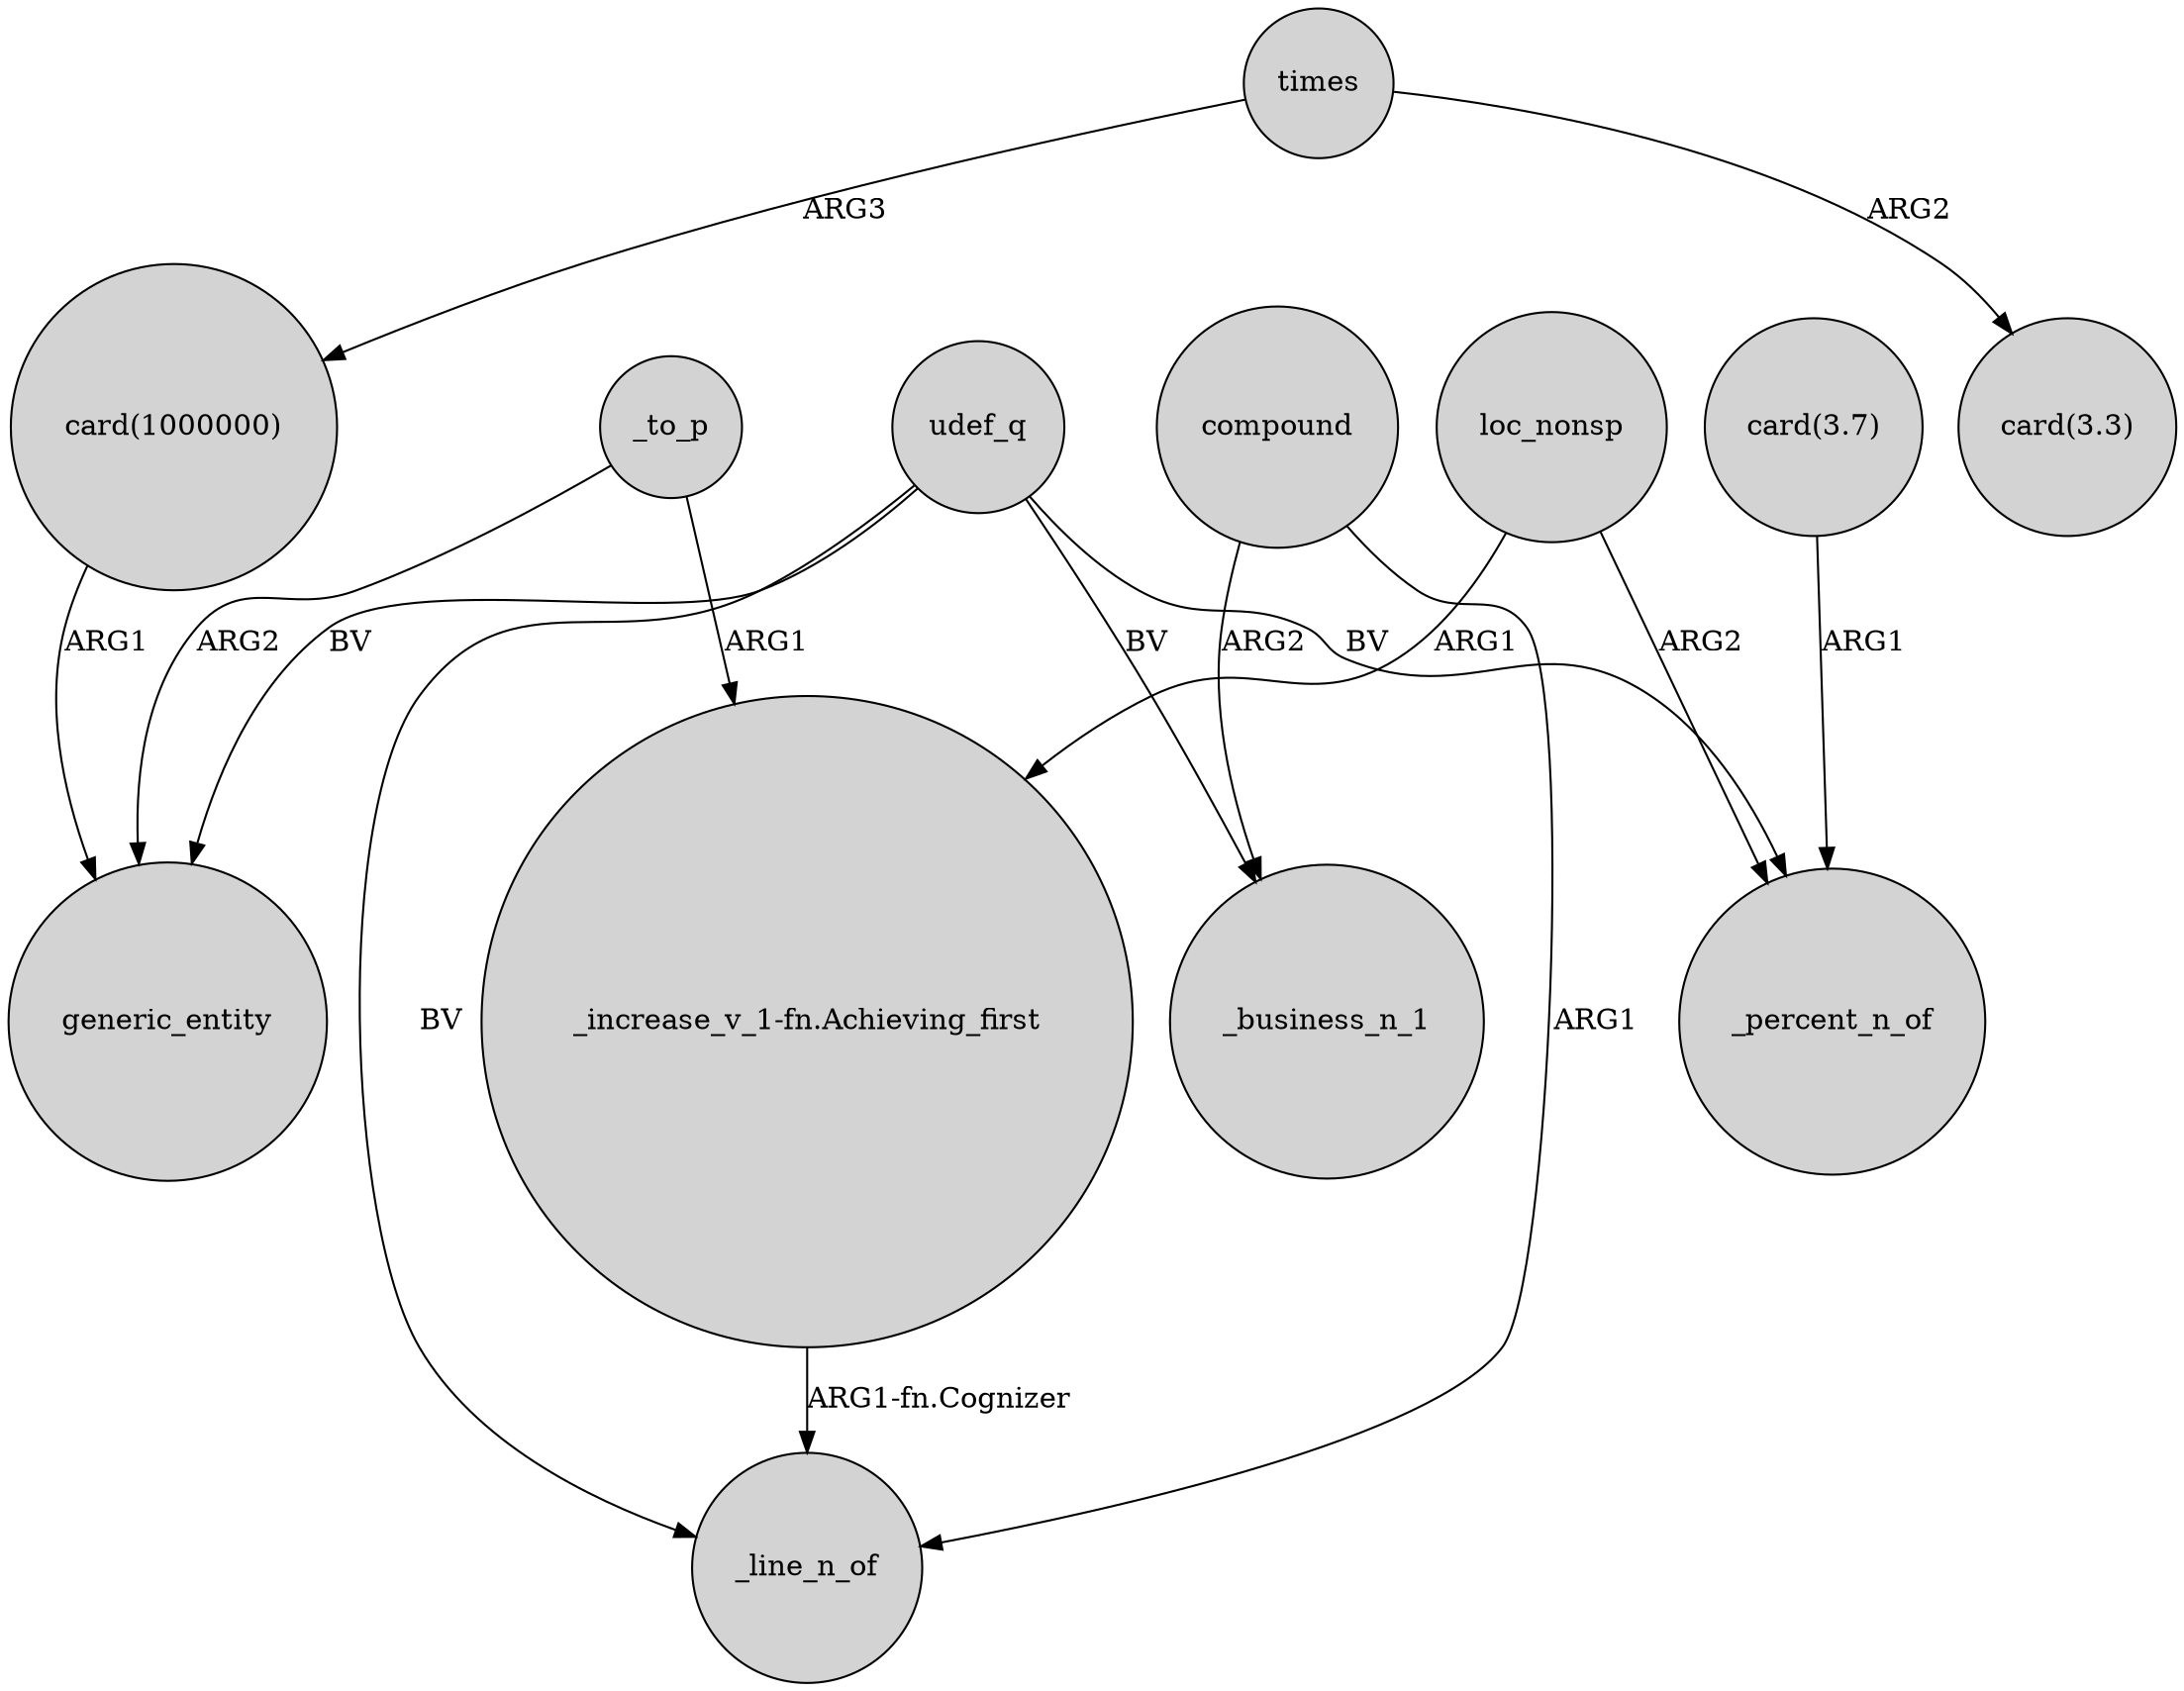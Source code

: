 digraph {
	node [shape=circle style=filled]
	times -> "card(1000000)" [label=ARG3]
	udef_q -> _percent_n_of [label=BV]
	times -> "card(3.3)" [label=ARG2]
	_to_p -> generic_entity [label=ARG2]
	"card(3.7)" -> _percent_n_of [label=ARG1]
	udef_q -> _business_n_1 [label=BV]
	udef_q -> _line_n_of [label=BV]
	udef_q -> generic_entity [label=BV]
	loc_nonsp -> "_increase_v_1-fn.Achieving_first" [label=ARG1]
	compound -> _line_n_of [label=ARG1]
	_to_p -> "_increase_v_1-fn.Achieving_first" [label=ARG1]
	"_increase_v_1-fn.Achieving_first" -> _line_n_of [label="ARG1-fn.Cognizer"]
	"card(1000000)" -> generic_entity [label=ARG1]
	loc_nonsp -> _percent_n_of [label=ARG2]
	compound -> _business_n_1 [label=ARG2]
}
